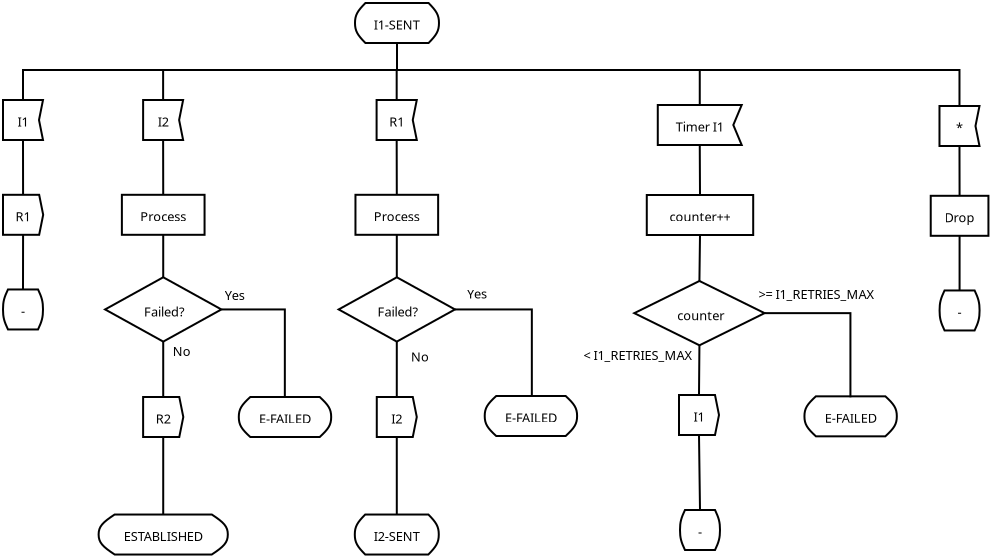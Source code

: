 <?xml version="1.0" encoding="UTF-8"?>
<dia:diagram xmlns:dia="http://www.lysator.liu.se/~alla/dia/"><dia:layer name="Background" visible="true"><dia:object type="SDL - State" version="0" id="O0"><dia:attribute name="obj_pos"><dia:point val="19.25,2.7"/></dia:attribute><dia:attribute name="obj_bb"><dia:rectangle val="19.201,2.65;23.5,4.75"/></dia:attribute><dia:attribute name="elem_corner"><dia:point val="19.25,2.7"/></dia:attribute><dia:attribute name="elem_width"><dia:real val="4.199"/></dia:attribute><dia:attribute name="elem_height"><dia:real val="2"/></dia:attribute><dia:attribute name="show_background"><dia:boolean val="true"/></dia:attribute><dia:attribute name="flip_horizontal"><dia:boolean val="false"/></dia:attribute><dia:attribute name="flip_vertical"><dia:boolean val="false"/></dia:attribute><dia:attribute name="padding"><dia:real val="0.354"/></dia:attribute><dia:attribute name="text"><dia:composite type="text"><dia:attribute name="string"><dia:string>#I1-SENT#</dia:string></dia:attribute><dia:attribute name="font"><dia:font family="sans" style="0" name="Courier"/></dia:attribute><dia:attribute name="height"><dia:real val="0.8"/></dia:attribute><dia:attribute name="pos"><dia:point val="21.35,3.95"/></dia:attribute><dia:attribute name="color"><dia:color val="#000000"/></dia:attribute><dia:attribute name="alignment"><dia:enum val="1"/></dia:attribute></dia:composite></dia:attribute></dia:object><dia:object type="SDL - Receive" version="0" id="O1"><dia:attribute name="obj_pos"><dia:point val="1.65,7.55"/></dia:attribute><dia:attribute name="obj_bb"><dia:rectangle val="1.6,7.5;3.711,9.6"/></dia:attribute><dia:attribute name="elem_corner"><dia:point val="1.65,7.55"/></dia:attribute><dia:attribute name="elem_width"><dia:real val="2"/></dia:attribute><dia:attribute name="elem_height"><dia:real val="2"/></dia:attribute><dia:attribute name="show_background"><dia:boolean val="true"/></dia:attribute><dia:attribute name="flip_horizontal"><dia:boolean val="false"/></dia:attribute><dia:attribute name="flip_vertical"><dia:boolean val="false"/></dia:attribute><dia:attribute name="padding"><dia:real val="0.354"/></dia:attribute><dia:attribute name="text"><dia:composite type="text"><dia:attribute name="string"><dia:string>#I1#</dia:string></dia:attribute><dia:attribute name="font"><dia:font family="sans" style="0" name="Courier"/></dia:attribute><dia:attribute name="height"><dia:real val="0.8"/></dia:attribute><dia:attribute name="pos"><dia:point val="2.65,8.8"/></dia:attribute><dia:attribute name="color"><dia:color val="#000000"/></dia:attribute><dia:attribute name="alignment"><dia:enum val="1"/></dia:attribute></dia:composite></dia:attribute></dia:object><dia:object type="SDL - Receive" version="0" id="O2"><dia:attribute name="obj_pos"><dia:point val="8.656,7.55"/></dia:attribute><dia:attribute name="obj_bb"><dia:rectangle val="8.606,7.5;10.717,9.6"/></dia:attribute><dia:attribute name="elem_corner"><dia:point val="8.656,7.55"/></dia:attribute><dia:attribute name="elem_width"><dia:real val="2"/></dia:attribute><dia:attribute name="elem_height"><dia:real val="2"/></dia:attribute><dia:attribute name="show_background"><dia:boolean val="true"/></dia:attribute><dia:attribute name="flip_horizontal"><dia:boolean val="false"/></dia:attribute><dia:attribute name="flip_vertical"><dia:boolean val="false"/></dia:attribute><dia:attribute name="padding"><dia:real val="0.354"/></dia:attribute><dia:attribute name="text"><dia:composite type="text"><dia:attribute name="string"><dia:string>#I2#</dia:string></dia:attribute><dia:attribute name="font"><dia:font family="sans" style="0" name="Courier"/></dia:attribute><dia:attribute name="height"><dia:real val="0.8"/></dia:attribute><dia:attribute name="pos"><dia:point val="9.656,8.8"/></dia:attribute><dia:attribute name="color"><dia:color val="#000000"/></dia:attribute><dia:attribute name="alignment"><dia:enum val="1"/></dia:attribute></dia:composite></dia:attribute></dia:object><dia:object type="SDL - Receive" version="0" id="O3"><dia:attribute name="obj_pos"><dia:point val="20.33,7.55"/></dia:attribute><dia:attribute name="obj_bb"><dia:rectangle val="20.28,7.5;22.4,9.6"/></dia:attribute><dia:attribute name="elem_corner"><dia:point val="20.33,7.55"/></dia:attribute><dia:attribute name="elem_width"><dia:real val="2.009"/></dia:attribute><dia:attribute name="elem_height"><dia:real val="2"/></dia:attribute><dia:attribute name="show_background"><dia:boolean val="true"/></dia:attribute><dia:attribute name="flip_horizontal"><dia:boolean val="false"/></dia:attribute><dia:attribute name="flip_vertical"><dia:boolean val="false"/></dia:attribute><dia:attribute name="padding"><dia:real val="0.354"/></dia:attribute><dia:attribute name="text"><dia:composite type="text"><dia:attribute name="string"><dia:string>#R1#</dia:string></dia:attribute><dia:attribute name="font"><dia:font family="sans" style="0" name="Courier"/></dia:attribute><dia:attribute name="height"><dia:real val="0.8"/></dia:attribute><dia:attribute name="pos"><dia:point val="21.334,8.8"/></dia:attribute><dia:attribute name="color"><dia:color val="#000000"/></dia:attribute><dia:attribute name="alignment"><dia:enum val="1"/></dia:attribute></dia:composite></dia:attribute></dia:object><dia:object type="SDL - Receive" version="0" id="O4"><dia:attribute name="obj_pos"><dia:point val="48.474,7.85"/></dia:attribute><dia:attribute name="obj_bb"><dia:rectangle val="48.423,7.8;50.535,9.9"/></dia:attribute><dia:attribute name="elem_corner"><dia:point val="48.474,7.85"/></dia:attribute><dia:attribute name="elem_width"><dia:real val="2"/></dia:attribute><dia:attribute name="elem_height"><dia:real val="2"/></dia:attribute><dia:attribute name="show_background"><dia:boolean val="true"/></dia:attribute><dia:attribute name="flip_horizontal"><dia:boolean val="false"/></dia:attribute><dia:attribute name="flip_vertical"><dia:boolean val="false"/></dia:attribute><dia:attribute name="padding"><dia:real val="0.354"/></dia:attribute><dia:attribute name="text"><dia:composite type="text"><dia:attribute name="string"><dia:string>#*#</dia:string></dia:attribute><dia:attribute name="font"><dia:font family="sans" style="0" name="Courier"/></dia:attribute><dia:attribute name="height"><dia:real val="0.8"/></dia:attribute><dia:attribute name="pos"><dia:point val="49.474,9.1"/></dia:attribute><dia:attribute name="color"><dia:color val="#000000"/></dia:attribute><dia:attribute name="alignment"><dia:enum val="1"/></dia:attribute></dia:composite></dia:attribute></dia:object><dia:object type="SDL - Receive" version="0" id="O5"><dia:attribute name="obj_pos"><dia:point val="34.389,7.8"/></dia:attribute><dia:attribute name="obj_bb"><dia:rectangle val="34.339,7.75;38.661,9.85"/></dia:attribute><dia:attribute name="elem_corner"><dia:point val="34.389,7.8"/></dia:attribute><dia:attribute name="elem_width"><dia:real val="4.196"/></dia:attribute><dia:attribute name="elem_height"><dia:real val="2"/></dia:attribute><dia:attribute name="show_background"><dia:boolean val="true"/></dia:attribute><dia:attribute name="flip_horizontal"><dia:boolean val="false"/></dia:attribute><dia:attribute name="flip_vertical"><dia:boolean val="false"/></dia:attribute><dia:attribute name="padding"><dia:real val="0.354"/></dia:attribute><dia:attribute name="text"><dia:composite type="text"><dia:attribute name="string"><dia:string>#Timer I1#</dia:string></dia:attribute><dia:attribute name="font"><dia:font family="sans" style="0" name="Courier"/></dia:attribute><dia:attribute name="height"><dia:real val="0.8"/></dia:attribute><dia:attribute name="pos"><dia:point val="36.488,9.05"/></dia:attribute><dia:attribute name="color"><dia:color val="#000000"/></dia:attribute><dia:attribute name="alignment"><dia:enum val="1"/></dia:attribute></dia:composite></dia:attribute></dia:object><dia:object type="SDL - Send" version="0" id="O6"><dia:attribute name="obj_pos"><dia:point val="1.65,12.29"/></dia:attribute><dia:attribute name="obj_bb"><dia:rectangle val="1.6,12.24;3.71,14.34"/></dia:attribute><dia:attribute name="elem_corner"><dia:point val="1.65,12.29"/></dia:attribute><dia:attribute name="elem_width"><dia:real val="2.009"/></dia:attribute><dia:attribute name="elem_height"><dia:real val="2"/></dia:attribute><dia:attribute name="show_background"><dia:boolean val="true"/></dia:attribute><dia:attribute name="flip_horizontal"><dia:boolean val="false"/></dia:attribute><dia:attribute name="flip_vertical"><dia:boolean val="false"/></dia:attribute><dia:attribute name="padding"><dia:real val="0.354"/></dia:attribute><dia:attribute name="text"><dia:composite type="text"><dia:attribute name="string"><dia:string>#R1#</dia:string></dia:attribute><dia:attribute name="font"><dia:font family="sans" style="0" name="Courier"/></dia:attribute><dia:attribute name="height"><dia:real val="0.8"/></dia:attribute><dia:attribute name="pos"><dia:point val="2.654,13.54"/></dia:attribute><dia:attribute name="color"><dia:color val="#000000"/></dia:attribute><dia:attribute name="alignment"><dia:enum val="1"/></dia:attribute></dia:composite></dia:attribute></dia:object><dia:object type="SDL - State" version="0" id="O7"><dia:attribute name="obj_pos"><dia:point val="1.65,17.022"/></dia:attribute><dia:attribute name="obj_bb"><dia:rectangle val="1.6,16.972;3.7,19.072"/></dia:attribute><dia:attribute name="elem_corner"><dia:point val="1.65,17.022"/></dia:attribute><dia:attribute name="elem_width"><dia:real val="2"/></dia:attribute><dia:attribute name="elem_height"><dia:real val="2"/></dia:attribute><dia:attribute name="show_background"><dia:boolean val="true"/></dia:attribute><dia:attribute name="flip_horizontal"><dia:boolean val="false"/></dia:attribute><dia:attribute name="flip_vertical"><dia:boolean val="false"/></dia:attribute><dia:attribute name="padding"><dia:real val="0.354"/></dia:attribute><dia:attribute name="text"><dia:composite type="text"><dia:attribute name="string"><dia:string>#-#</dia:string></dia:attribute><dia:attribute name="font"><dia:font family="sans" style="0" name="Courier"/></dia:attribute><dia:attribute name="height"><dia:real val="0.8"/></dia:attribute><dia:attribute name="pos"><dia:point val="2.65,18.272"/></dia:attribute><dia:attribute name="color"><dia:color val="#000000"/></dia:attribute><dia:attribute name="alignment"><dia:enum val="1"/></dia:attribute></dia:composite></dia:attribute></dia:object><dia:object type="SDL - Task" version="0" id="O8"><dia:attribute name="obj_pos"><dia:point val="7.594,12.29"/></dia:attribute><dia:attribute name="obj_bb"><dia:rectangle val="7.544,12.24;11.778,14.34"/></dia:attribute><dia:attribute name="elem_corner"><dia:point val="7.594,12.29"/></dia:attribute><dia:attribute name="elem_width"><dia:real val="4.134"/></dia:attribute><dia:attribute name="elem_height"><dia:real val="2"/></dia:attribute><dia:attribute name="show_background"><dia:boolean val="true"/></dia:attribute><dia:attribute name="flip_horizontal"><dia:boolean val="false"/></dia:attribute><dia:attribute name="flip_vertical"><dia:boolean val="false"/></dia:attribute><dia:attribute name="padding"><dia:real val="0.354"/></dia:attribute><dia:attribute name="text"><dia:composite type="text"><dia:attribute name="string"><dia:string>#Process#</dia:string></dia:attribute><dia:attribute name="font"><dia:font family="sans" style="0" name="Courier"/></dia:attribute><dia:attribute name="height"><dia:real val="0.8"/></dia:attribute><dia:attribute name="pos"><dia:point val="9.661,13.54"/></dia:attribute><dia:attribute name="color"><dia:color val="#000000"/></dia:attribute><dia:attribute name="alignment"><dia:enum val="1"/></dia:attribute></dia:composite></dia:attribute></dia:object><dia:object type="SDL - Decision" version="0" id="O9"><dia:attribute name="obj_pos"><dia:point val="6.754,16.415"/></dia:attribute><dia:attribute name="obj_bb"><dia:rectangle val="6.651,16.358;12.672,19.686"/></dia:attribute><dia:attribute name="elem_corner"><dia:point val="6.754,16.415"/></dia:attribute><dia:attribute name="elem_width"><dia:real val="5.814"/></dia:attribute><dia:attribute name="elem_height"><dia:real val="3.214"/></dia:attribute><dia:attribute name="show_background"><dia:boolean val="true"/></dia:attribute><dia:attribute name="flip_horizontal"><dia:boolean val="false"/></dia:attribute><dia:attribute name="flip_vertical"><dia:boolean val="false"/></dia:attribute><dia:attribute name="padding"><dia:real val="0.354"/></dia:attribute><dia:attribute name="text"><dia:composite type="text"><dia:attribute name="string"><dia:string>#Failed?#</dia:string></dia:attribute><dia:attribute name="font"><dia:font family="sans" style="0" name="Courier"/></dia:attribute><dia:attribute name="height"><dia:real val="0.8"/></dia:attribute><dia:attribute name="pos"><dia:point val="9.719,18.304"/></dia:attribute><dia:attribute name="color"><dia:color val="#000000"/></dia:attribute><dia:attribute name="alignment"><dia:enum val="1"/></dia:attribute></dia:composite></dia:attribute></dia:object><dia:object type="SDL - State" version="0" id="O10"><dia:attribute name="obj_pos"><dia:point val="13.484,22.4"/></dia:attribute><dia:attribute name="obj_bb"><dia:rectangle val="13.434,22.35;18.066,24.45"/></dia:attribute><dia:attribute name="elem_corner"><dia:point val="13.484,22.4"/></dia:attribute><dia:attribute name="elem_width"><dia:real val="4.531"/></dia:attribute><dia:attribute name="elem_height"><dia:real val="2"/></dia:attribute><dia:attribute name="show_background"><dia:boolean val="true"/></dia:attribute><dia:attribute name="flip_horizontal"><dia:boolean val="false"/></dia:attribute><dia:attribute name="flip_vertical"><dia:boolean val="false"/></dia:attribute><dia:attribute name="padding"><dia:real val="0.354"/></dia:attribute><dia:attribute name="text"><dia:composite type="text"><dia:attribute name="string"><dia:string>#E-FAILED#</dia:string></dia:attribute><dia:attribute name="font"><dia:font family="sans" style="0" name="Courier"/></dia:attribute><dia:attribute name="height"><dia:real val="0.8"/></dia:attribute><dia:attribute name="pos"><dia:point val="15.75,23.65"/></dia:attribute><dia:attribute name="color"><dia:color val="#000000"/></dia:attribute><dia:attribute name="alignment"><dia:enum val="1"/></dia:attribute></dia:composite></dia:attribute></dia:object><dia:object type="SDL - Send" version="0" id="O11"><dia:attribute name="obj_pos"><dia:point val="8.656,22.4"/></dia:attribute><dia:attribute name="obj_bb"><dia:rectangle val="8.606,22.35;10.716,24.45"/></dia:attribute><dia:attribute name="elem_corner"><dia:point val="8.656,22.4"/></dia:attribute><dia:attribute name="elem_width"><dia:real val="2.009"/></dia:attribute><dia:attribute name="elem_height"><dia:real val="2"/></dia:attribute><dia:attribute name="show_background"><dia:boolean val="true"/></dia:attribute><dia:attribute name="flip_horizontal"><dia:boolean val="false"/></dia:attribute><dia:attribute name="flip_vertical"><dia:boolean val="false"/></dia:attribute><dia:attribute name="padding"><dia:real val="0.354"/></dia:attribute><dia:attribute name="text"><dia:composite type="text"><dia:attribute name="string"><dia:string>#R2#</dia:string></dia:attribute><dia:attribute name="font"><dia:font family="sans" style="0" name="Courier"/></dia:attribute><dia:attribute name="height"><dia:real val="0.8"/></dia:attribute><dia:attribute name="pos"><dia:point val="9.661,23.65"/></dia:attribute><dia:attribute name="color"><dia:color val="#000000"/></dia:attribute><dia:attribute name="alignment"><dia:enum val="1"/></dia:attribute></dia:composite></dia:attribute></dia:object><dia:object type="SDL - State" version="0" id="O12"><dia:attribute name="obj_pos"><dia:point val="6.431,28.275"/></dia:attribute><dia:attribute name="obj_bb"><dia:rectangle val="6.381,28.225;12.941,30.325"/></dia:attribute><dia:attribute name="elem_corner"><dia:point val="6.431,28.275"/></dia:attribute><dia:attribute name="elem_width"><dia:real val="6.46"/></dia:attribute><dia:attribute name="elem_height"><dia:real val="2"/></dia:attribute><dia:attribute name="show_background"><dia:boolean val="true"/></dia:attribute><dia:attribute name="flip_horizontal"><dia:boolean val="false"/></dia:attribute><dia:attribute name="flip_vertical"><dia:boolean val="false"/></dia:attribute><dia:attribute name="padding"><dia:real val="0.354"/></dia:attribute><dia:attribute name="text"><dia:composite type="text"><dia:attribute name="string"><dia:string>#ESTABLISHED#</dia:string></dia:attribute><dia:attribute name="font"><dia:font family="sans" style="0" name="Courier"/></dia:attribute><dia:attribute name="height"><dia:real val="0.8"/></dia:attribute><dia:attribute name="pos"><dia:point val="9.661,29.525"/></dia:attribute><dia:attribute name="color"><dia:color val="#000000"/></dia:attribute><dia:attribute name="alignment"><dia:enum val="1"/></dia:attribute></dia:composite></dia:attribute></dia:object><dia:object type="SDL - Task" version="0" id="O13"><dia:attribute name="obj_pos"><dia:point val="19.273,12.29"/></dia:attribute><dia:attribute name="obj_bb"><dia:rectangle val="19.223,12.24;23.457,14.34"/></dia:attribute><dia:attribute name="elem_corner"><dia:point val="19.273,12.29"/></dia:attribute><dia:attribute name="elem_width"><dia:real val="4.134"/></dia:attribute><dia:attribute name="elem_height"><dia:real val="2"/></dia:attribute><dia:attribute name="show_background"><dia:boolean val="true"/></dia:attribute><dia:attribute name="flip_horizontal"><dia:boolean val="false"/></dia:attribute><dia:attribute name="flip_vertical"><dia:boolean val="false"/></dia:attribute><dia:attribute name="padding"><dia:real val="0.354"/></dia:attribute><dia:attribute name="text"><dia:composite type="text"><dia:attribute name="string"><dia:string>#Process#</dia:string></dia:attribute><dia:attribute name="font"><dia:font family="sans" style="0" name="Courier"/></dia:attribute><dia:attribute name="height"><dia:real val="0.8"/></dia:attribute><dia:attribute name="pos"><dia:point val="21.34,13.54"/></dia:attribute><dia:attribute name="color"><dia:color val="#000000"/></dia:attribute><dia:attribute name="alignment"><dia:enum val="1"/></dia:attribute></dia:composite></dia:attribute></dia:object><dia:object type="SDL - Decision" version="0" id="O14"><dia:attribute name="obj_pos"><dia:point val="18.433,16.415"/></dia:attribute><dia:attribute name="obj_bb"><dia:rectangle val="18.329,16.358;24.35,19.686"/></dia:attribute><dia:attribute name="elem_corner"><dia:point val="18.433,16.415"/></dia:attribute><dia:attribute name="elem_width"><dia:real val="5.814"/></dia:attribute><dia:attribute name="elem_height"><dia:real val="3.214"/></dia:attribute><dia:attribute name="show_background"><dia:boolean val="true"/></dia:attribute><dia:attribute name="flip_horizontal"><dia:boolean val="false"/></dia:attribute><dia:attribute name="flip_vertical"><dia:boolean val="false"/></dia:attribute><dia:attribute name="padding"><dia:real val="0.354"/></dia:attribute><dia:attribute name="text"><dia:composite type="text"><dia:attribute name="string"><dia:string>#Failed?#</dia:string></dia:attribute><dia:attribute name="font"><dia:font family="sans" style="0" name="Courier"/></dia:attribute><dia:attribute name="height"><dia:real val="0.8"/></dia:attribute><dia:attribute name="pos"><dia:point val="21.398,18.304"/></dia:attribute><dia:attribute name="color"><dia:color val="#000000"/></dia:attribute><dia:attribute name="alignment"><dia:enum val="1"/></dia:attribute></dia:composite></dia:attribute></dia:object><dia:object type="SDL - Send" version="0" id="O15"><dia:attribute name="obj_pos"><dia:point val="20.339,22.4"/></dia:attribute><dia:attribute name="obj_bb"><dia:rectangle val="20.289,22.35;22.39,24.45"/></dia:attribute><dia:attribute name="elem_corner"><dia:point val="20.339,22.4"/></dia:attribute><dia:attribute name="elem_width"><dia:real val="2"/></dia:attribute><dia:attribute name="elem_height"><dia:real val="2"/></dia:attribute><dia:attribute name="show_background"><dia:boolean val="true"/></dia:attribute><dia:attribute name="flip_horizontal"><dia:boolean val="false"/></dia:attribute><dia:attribute name="flip_vertical"><dia:boolean val="false"/></dia:attribute><dia:attribute name="padding"><dia:real val="0.354"/></dia:attribute><dia:attribute name="text"><dia:composite type="text"><dia:attribute name="string"><dia:string>#I2#</dia:string></dia:attribute><dia:attribute name="font"><dia:font family="sans" style="0" name="Courier"/></dia:attribute><dia:attribute name="height"><dia:real val="0.8"/></dia:attribute><dia:attribute name="pos"><dia:point val="21.339,23.65"/></dia:attribute><dia:attribute name="color"><dia:color val="#000000"/></dia:attribute><dia:attribute name="alignment"><dia:enum val="1"/></dia:attribute></dia:composite></dia:attribute></dia:object><dia:object type="SDL - State" version="0" id="O16"><dia:attribute name="obj_pos"><dia:point val="19.24,28.275"/></dia:attribute><dia:attribute name="obj_bb"><dia:rectangle val="19.19,28.225;23.489,30.325"/></dia:attribute><dia:attribute name="elem_corner"><dia:point val="19.24,28.275"/></dia:attribute><dia:attribute name="elem_width"><dia:real val="4.199"/></dia:attribute><dia:attribute name="elem_height"><dia:real val="2"/></dia:attribute><dia:attribute name="show_background"><dia:boolean val="true"/></dia:attribute><dia:attribute name="flip_horizontal"><dia:boolean val="false"/></dia:attribute><dia:attribute name="flip_vertical"><dia:boolean val="false"/></dia:attribute><dia:attribute name="padding"><dia:real val="0.354"/></dia:attribute><dia:attribute name="text"><dia:composite type="text"><dia:attribute name="string"><dia:string>#I2-SENT#</dia:string></dia:attribute><dia:attribute name="font"><dia:font family="sans" style="0" name="Courier"/></dia:attribute><dia:attribute name="height"><dia:real val="0.8"/></dia:attribute><dia:attribute name="pos"><dia:point val="21.34,29.525"/></dia:attribute><dia:attribute name="color"><dia:color val="#000000"/></dia:attribute><dia:attribute name="alignment"><dia:enum val="1"/></dia:attribute></dia:composite></dia:attribute></dia:object><dia:object type="SDL - State" version="0" id="O17"><dia:attribute name="obj_pos"><dia:point val="25.78,22.35"/></dia:attribute><dia:attribute name="obj_bb"><dia:rectangle val="25.73,22.3;30.361,24.4"/></dia:attribute><dia:attribute name="elem_corner"><dia:point val="25.78,22.35"/></dia:attribute><dia:attribute name="elem_width"><dia:real val="4.531"/></dia:attribute><dia:attribute name="elem_height"><dia:real val="2"/></dia:attribute><dia:attribute name="show_background"><dia:boolean val="true"/></dia:attribute><dia:attribute name="flip_horizontal"><dia:boolean val="false"/></dia:attribute><dia:attribute name="flip_vertical"><dia:boolean val="false"/></dia:attribute><dia:attribute name="padding"><dia:real val="0.354"/></dia:attribute><dia:attribute name="text"><dia:composite type="text"><dia:attribute name="string"><dia:string>#E-FAILED#</dia:string></dia:attribute><dia:attribute name="font"><dia:font family="sans" style="0" name="Courier"/></dia:attribute><dia:attribute name="height"><dia:real val="0.8"/></dia:attribute><dia:attribute name="pos"><dia:point val="28.046,23.6"/></dia:attribute><dia:attribute name="color"><dia:color val="#000000"/></dia:attribute><dia:attribute name="alignment"><dia:enum val="1"/></dia:attribute></dia:composite></dia:attribute></dia:object><dia:object type="SDL - Task" version="0" id="O18"><dia:attribute name="obj_pos"><dia:point val="48.037,12.34"/></dia:attribute><dia:attribute name="obj_bb"><dia:rectangle val="47.987,12.29;50.971,14.39"/></dia:attribute><dia:attribute name="elem_corner"><dia:point val="48.037,12.34"/></dia:attribute><dia:attribute name="elem_width"><dia:real val="2.884"/></dia:attribute><dia:attribute name="elem_height"><dia:real val="2"/></dia:attribute><dia:attribute name="show_background"><dia:boolean val="true"/></dia:attribute><dia:attribute name="flip_horizontal"><dia:boolean val="false"/></dia:attribute><dia:attribute name="flip_vertical"><dia:boolean val="false"/></dia:attribute><dia:attribute name="padding"><dia:real val="0.354"/></dia:attribute><dia:attribute name="text"><dia:composite type="text"><dia:attribute name="string"><dia:string>#Drop#</dia:string></dia:attribute><dia:attribute name="font"><dia:font family="sans" style="0" name="Courier"/></dia:attribute><dia:attribute name="height"><dia:real val="0.8"/></dia:attribute><dia:attribute name="pos"><dia:point val="49.479,13.59"/></dia:attribute><dia:attribute name="color"><dia:color val="#000000"/></dia:attribute><dia:attribute name="alignment"><dia:enum val="1"/></dia:attribute></dia:composite></dia:attribute></dia:object><dia:object type="SDL - State" version="0" id="O19"><dia:attribute name="obj_pos"><dia:point val="48.479,17.072"/></dia:attribute><dia:attribute name="obj_bb"><dia:rectangle val="48.429,17.022;50.529,19.122"/></dia:attribute><dia:attribute name="elem_corner"><dia:point val="48.479,17.072"/></dia:attribute><dia:attribute name="elem_width"><dia:real val="2"/></dia:attribute><dia:attribute name="elem_height"><dia:real val="2"/></dia:attribute><dia:attribute name="show_background"><dia:boolean val="true"/></dia:attribute><dia:attribute name="flip_horizontal"><dia:boolean val="false"/></dia:attribute><dia:attribute name="flip_vertical"><dia:boolean val="false"/></dia:attribute><dia:attribute name="padding"><dia:real val="0.354"/></dia:attribute><dia:attribute name="text"><dia:composite type="text"><dia:attribute name="string"><dia:string>#-#</dia:string></dia:attribute><dia:attribute name="font"><dia:font family="sans" style="0" name="Courier"/></dia:attribute><dia:attribute name="height"><dia:real val="0.8"/></dia:attribute><dia:attribute name="pos"><dia:point val="49.479,18.322"/></dia:attribute><dia:attribute name="color"><dia:color val="#000000"/></dia:attribute><dia:attribute name="alignment"><dia:enum val="1"/></dia:attribute></dia:composite></dia:attribute></dia:object><dia:object type="Standard - ZigZagLine" version="0" id="O20"><dia:attribute name="obj_pos"><dia:point val="21.35,4.7"/></dia:attribute><dia:attribute name="obj_bb"><dia:rectangle val="2.6,4.65;21.4,7.6"/></dia:attribute><dia:attribute name="orth_points"><dia:point val="21.35,4.7"/><dia:point val="21.35,6.05"/><dia:point val="2.65,6.05"/><dia:point val="2.65,7.55"/></dia:attribute><dia:attribute name="orth_orient"><dia:enum val="1"/><dia:enum val="0"/><dia:enum val="1"/></dia:attribute><dia:connections><dia:connection handle="0" to="O0" connection="1"/><dia:connection handle="1" to="O1" connection="0"/></dia:connections></dia:object><dia:object type="Standard - ZigZagLine" version="0" id="O21"><dia:attribute name="obj_pos"><dia:point val="21.35,4.7"/></dia:attribute><dia:attribute name="obj_bb"><dia:rectangle val="9.606,4.65;21.4,7.6"/></dia:attribute><dia:attribute name="orth_points"><dia:point val="21.35,4.7"/><dia:point val="21.35,6.05"/><dia:point val="9.656,6.05"/><dia:point val="9.656,7.55"/></dia:attribute><dia:attribute name="orth_orient"><dia:enum val="1"/><dia:enum val="0"/><dia:enum val="1"/></dia:attribute><dia:connections><dia:connection handle="0" to="O0" connection="1"/><dia:connection handle="1" to="O2" connection="0"/></dia:connections></dia:object><dia:object type="Standard - ZigZagLine" version="0" id="O22"><dia:attribute name="obj_pos"><dia:point val="21.35,4.7"/></dia:attribute><dia:attribute name="obj_bb"><dia:rectangle val="21.284,4.65;21.4,7.6"/></dia:attribute><dia:attribute name="orth_points"><dia:point val="21.35,4.7"/><dia:point val="21.35,6.05"/><dia:point val="21.334,6.05"/><dia:point val="21.334,7.55"/></dia:attribute><dia:attribute name="orth_orient"><dia:enum val="1"/><dia:enum val="0"/><dia:enum val="1"/></dia:attribute><dia:connections><dia:connection handle="0" to="O0" connection="1"/><dia:connection handle="1" to="O3" connection="0"/></dia:connections></dia:object><dia:object type="Standard - ZigZagLine" version="0" id="O23"><dia:attribute name="obj_pos"><dia:point val="21.35,4.7"/></dia:attribute><dia:attribute name="obj_bb"><dia:rectangle val="21.3,4.65;49.523,7.9"/></dia:attribute><dia:attribute name="orth_points"><dia:point val="21.35,4.7"/><dia:point val="21.35,6.05"/><dia:point val="49.474,6.05"/><dia:point val="49.474,7.85"/></dia:attribute><dia:attribute name="orth_orient"><dia:enum val="1"/><dia:enum val="0"/><dia:enum val="1"/></dia:attribute><dia:connections><dia:connection handle="0" to="O0" connection="1"/><dia:connection handle="1" to="O4" connection="0"/></dia:connections></dia:object><dia:object type="Standard - ZigZagLine" version="0" id="O24"><dia:attribute name="obj_pos"><dia:point val="21.35,4.7"/></dia:attribute><dia:attribute name="obj_bb"><dia:rectangle val="21.3,4.65;36.538,7.85"/></dia:attribute><dia:attribute name="orth_points"><dia:point val="21.35,4.7"/><dia:point val="21.35,6.05"/><dia:point val="36.488,6.05"/><dia:point val="36.488,7.8"/></dia:attribute><dia:attribute name="orth_orient"><dia:enum val="1"/><dia:enum val="0"/><dia:enum val="1"/></dia:attribute><dia:connections><dia:connection handle="0" to="O0" connection="1"/><dia:connection handle="1" to="O5" connection="0"/></dia:connections></dia:object><dia:object type="Standard - Line" version="0" id="O25"><dia:attribute name="obj_pos"><dia:point val="2.65,9.55"/></dia:attribute><dia:attribute name="obj_bb"><dia:rectangle val="2.6,9.5;2.705,12.34"/></dia:attribute><dia:attribute name="conn_endpoints"><dia:point val="2.65,9.55"/><dia:point val="2.654,12.29"/></dia:attribute><dia:attribute name="numcp"><dia:int val="1"/></dia:attribute><dia:connections><dia:connection handle="0" to="O1" connection="1"/><dia:connection handle="1" to="O6" connection="0"/></dia:connections></dia:object><dia:object type="Standard - Line" version="0" id="O26"><dia:attribute name="obj_pos"><dia:point val="2.654,14.29"/></dia:attribute><dia:attribute name="obj_bb"><dia:rectangle val="2.6,14.24;2.705,17.072"/></dia:attribute><dia:attribute name="conn_endpoints"><dia:point val="2.654,14.29"/><dia:point val="2.65,17.022"/></dia:attribute><dia:attribute name="numcp"><dia:int val="1"/></dia:attribute><dia:connections><dia:connection handle="0" to="O6" connection="1"/><dia:connection handle="1" to="O7" connection="0"/></dia:connections></dia:object><dia:object type="Standard - Line" version="0" id="O27"><dia:attribute name="obj_pos"><dia:point val="9.656,9.55"/></dia:attribute><dia:attribute name="obj_bb"><dia:rectangle val="9.606,9.5;9.711,12.34"/></dia:attribute><dia:attribute name="conn_endpoints"><dia:point val="9.656,9.55"/><dia:point val="9.661,12.29"/></dia:attribute><dia:attribute name="numcp"><dia:int val="1"/></dia:attribute><dia:connections><dia:connection handle="0" to="O2" connection="1"/><dia:connection handle="1" to="O8" connection="0"/></dia:connections></dia:object><dia:object type="Standard - Line" version="0" id="O28"><dia:attribute name="obj_pos"><dia:point val="9.661,14.29"/></dia:attribute><dia:attribute name="obj_bb"><dia:rectangle val="9.611,14.24;9.711,16.465"/></dia:attribute><dia:attribute name="conn_endpoints"><dia:point val="9.661,14.29"/><dia:point val="9.661,16.415"/></dia:attribute><dia:attribute name="numcp"><dia:int val="1"/></dia:attribute><dia:connections><dia:connection handle="0" to="O8" connection="1"/><dia:connection handle="1" to="O9" connection="0"/></dia:connections></dia:object><dia:object type="Standard - Line" version="0" id="O29"><dia:attribute name="obj_pos"><dia:point val="9.661,19.629"/></dia:attribute><dia:attribute name="obj_bb"><dia:rectangle val="9.611,19.579;9.711,22.45"/></dia:attribute><dia:attribute name="conn_endpoints"><dia:point val="9.661,19.629"/><dia:point val="9.661,22.4"/></dia:attribute><dia:attribute name="numcp"><dia:int val="1"/></dia:attribute><dia:connections><dia:connection handle="0" to="O9" connection="1"/><dia:connection handle="1" to="O11" connection="0"/></dia:connections></dia:object><dia:object type="Standard - Line" version="0" id="O30"><dia:attribute name="obj_pos"><dia:point val="9.661,24.4"/></dia:attribute><dia:attribute name="obj_bb"><dia:rectangle val="9.611,24.35;9.711,28.325"/></dia:attribute><dia:attribute name="conn_endpoints"><dia:point val="9.661,24.4"/><dia:point val="9.661,28.275"/></dia:attribute><dia:attribute name="numcp"><dia:int val="1"/></dia:attribute><dia:connections><dia:connection handle="0" to="O11" connection="1"/><dia:connection handle="1" to="O12" connection="0"/></dia:connections></dia:object><dia:object type="Standard - Line" version="0" id="O31"><dia:attribute name="obj_pos"><dia:point val="21.334,9.55"/></dia:attribute><dia:attribute name="obj_bb"><dia:rectangle val="21.284,9.5;21.39,12.34"/></dia:attribute><dia:attribute name="conn_endpoints"><dia:point val="21.334,9.55"/><dia:point val="21.34,12.29"/></dia:attribute><dia:attribute name="numcp"><dia:int val="1"/></dia:attribute><dia:connections><dia:connection handle="0" to="O3" connection="1"/><dia:connection handle="1" to="O13" connection="0"/></dia:connections></dia:object><dia:object type="Standard - Line" version="0" id="O32"><dia:attribute name="obj_pos"><dia:point val="21.34,14.29"/></dia:attribute><dia:attribute name="obj_bb"><dia:rectangle val="21.29,14.24;21.39,16.465"/></dia:attribute><dia:attribute name="conn_endpoints"><dia:point val="21.34,14.29"/><dia:point val="21.34,16.415"/></dia:attribute><dia:attribute name="numcp"><dia:int val="1"/></dia:attribute><dia:connections><dia:connection handle="0" to="O13" connection="1"/><dia:connection handle="1" to="O14" connection="0"/></dia:connections></dia:object><dia:object type="Standard - Line" version="0" id="O33"><dia:attribute name="obj_pos"><dia:point val="21.34,19.629"/></dia:attribute><dia:attribute name="obj_bb"><dia:rectangle val="21.289,19.579;21.39,22.45"/></dia:attribute><dia:attribute name="conn_endpoints"><dia:point val="21.34,19.629"/><dia:point val="21.339,22.4"/></dia:attribute><dia:attribute name="numcp"><dia:int val="1"/></dia:attribute><dia:connections><dia:connection handle="0" to="O14" connection="1"/><dia:connection handle="1" to="O15" connection="0"/></dia:connections></dia:object><dia:object type="Standard - Line" version="0" id="O34"><dia:attribute name="obj_pos"><dia:point val="21.339,24.4"/></dia:attribute><dia:attribute name="obj_bb"><dia:rectangle val="21.289,24.35;21.39,28.325"/></dia:attribute><dia:attribute name="conn_endpoints"><dia:point val="21.339,24.4"/><dia:point val="21.34,28.275"/></dia:attribute><dia:attribute name="numcp"><dia:int val="1"/></dia:attribute><dia:connections><dia:connection handle="0" to="O15" connection="1"/><dia:connection handle="1" to="O16" connection="0"/></dia:connections></dia:object><dia:object type="Standard - Line" version="0" id="O35"><dia:attribute name="obj_pos"><dia:point val="49.474,9.85"/></dia:attribute><dia:attribute name="obj_bb"><dia:rectangle val="49.423,9.8;49.529,12.39"/></dia:attribute><dia:attribute name="conn_endpoints"><dia:point val="49.474,9.85"/><dia:point val="49.479,12.34"/></dia:attribute><dia:attribute name="numcp"><dia:int val="1"/></dia:attribute><dia:connections><dia:connection handle="0" to="O4" connection="1"/><dia:connection handle="1" to="O18" connection="0"/></dia:connections></dia:object><dia:object type="Standard - Line" version="0" id="O36"><dia:attribute name="obj_pos"><dia:point val="49.479,14.34"/></dia:attribute><dia:attribute name="obj_bb"><dia:rectangle val="49.429,14.29;49.529,17.122"/></dia:attribute><dia:attribute name="conn_endpoints"><dia:point val="49.479,14.34"/><dia:point val="49.479,17.072"/></dia:attribute><dia:attribute name="numcp"><dia:int val="1"/></dia:attribute><dia:connections><dia:connection handle="0" to="O18" connection="1"/><dia:connection handle="1" to="O19" connection="0"/></dia:connections></dia:object><dia:object type="Standard - ZigZagLine" version="0" id="O37"><dia:attribute name="obj_pos"><dia:point val="12.568,18.022"/></dia:attribute><dia:attribute name="obj_bb"><dia:rectangle val="12.518,17.972;15.8,22.45"/></dia:attribute><dia:attribute name="orth_points"><dia:point val="12.568,18.022"/><dia:point val="15.742,18.022"/><dia:point val="15.742,22.4"/><dia:point val="15.75,22.4"/></dia:attribute><dia:attribute name="orth_orient"><dia:enum val="0"/><dia:enum val="1"/><dia:enum val="0"/></dia:attribute><dia:connections><dia:connection handle="0" to="O9" connection="2"/><dia:connection handle="1" to="O10" connection="0"/></dia:connections></dia:object><dia:object type="Standard - ZigZagLine" version="0" id="O38"><dia:attribute name="obj_pos"><dia:point val="24.247,18.022"/></dia:attribute><dia:attribute name="obj_bb"><dia:rectangle val="24.197,17.972;28.142,22.4"/></dia:attribute><dia:attribute name="orth_points"><dia:point val="24.247,18.022"/><dia:point val="28.092,18.022"/><dia:point val="28.092,22.35"/><dia:point val="28.046,22.35"/></dia:attribute><dia:attribute name="orth_orient"><dia:enum val="0"/><dia:enum val="1"/><dia:enum val="0"/></dia:attribute><dia:connections><dia:connection handle="0" to="O14" connection="2"/><dia:connection handle="1" to="O17" connection="0"/></dia:connections></dia:object><dia:object type="Standard - Text" version="0" id="O39"><dia:attribute name="obj_pos"><dia:point val="10.142,20.35"/></dia:attribute><dia:attribute name="obj_bb"><dia:rectangle val="10.121,19.679;10.992,20.742"/></dia:attribute><dia:attribute name="text"><dia:composite type="text"><dia:attribute name="string"><dia:string>#No#</dia:string></dia:attribute><dia:attribute name="font"><dia:font family="sans" style="0" name="Courier"/></dia:attribute><dia:attribute name="height"><dia:real val="0.8"/></dia:attribute><dia:attribute name="pos"><dia:point val="10.142,20.35"/></dia:attribute><dia:attribute name="color"><dia:color val="#000000"/></dia:attribute><dia:attribute name="alignment"><dia:enum val="0"/></dia:attribute></dia:composite></dia:attribute></dia:object><dia:object type="Standard - Text" version="0" id="O40"><dia:attribute name="obj_pos"><dia:point val="22.052,20.63"/></dia:attribute><dia:attribute name="obj_bb"><dia:rectangle val="22.052,19.98;22.902,20.98"/></dia:attribute><dia:attribute name="text"><dia:composite type="text"><dia:attribute name="string"><dia:string>#No#</dia:string></dia:attribute><dia:attribute name="font"><dia:font family="sans" style="0" name="Courier"/></dia:attribute><dia:attribute name="height"><dia:real val="0.8"/></dia:attribute><dia:attribute name="pos"><dia:point val="22.052,20.63"/></dia:attribute><dia:attribute name="color"><dia:color val="#000000"/></dia:attribute><dia:attribute name="alignment"><dia:enum val="0"/></dia:attribute></dia:composite></dia:attribute></dia:object><dia:object type="Standard - Text" version="0" id="O41"><dia:attribute name="obj_pos"><dia:point val="12.742,17.55"/></dia:attribute><dia:attribute name="obj_bb"><dia:rectangle val="12.721,16.879;13.742,17.942"/></dia:attribute><dia:attribute name="text"><dia:composite type="text"><dia:attribute name="string"><dia:string>#Yes#</dia:string></dia:attribute><dia:attribute name="font"><dia:font family="sans" style="0" name="Courier"/></dia:attribute><dia:attribute name="height"><dia:real val="0.8"/></dia:attribute><dia:attribute name="pos"><dia:point val="12.742,17.55"/></dia:attribute><dia:attribute name="color"><dia:color val="#000000"/></dia:attribute><dia:attribute name="alignment"><dia:enum val="0"/></dia:attribute></dia:composite></dia:attribute></dia:object><dia:object type="Standard - Text" version="0" id="O42"><dia:attribute name="obj_pos"><dia:point val="24.852,17.48"/></dia:attribute><dia:attribute name="obj_bb"><dia:rectangle val="24.852,16.83;25.852,17.83"/></dia:attribute><dia:attribute name="text"><dia:composite type="text"><dia:attribute name="string"><dia:string>#Yes#</dia:string></dia:attribute><dia:attribute name="font"><dia:font family="sans" style="0" name="Courier"/></dia:attribute><dia:attribute name="height"><dia:real val="0.8"/></dia:attribute><dia:attribute name="pos"><dia:point val="24.852,17.48"/></dia:attribute><dia:attribute name="color"><dia:color val="#000000"/></dia:attribute><dia:attribute name="alignment"><dia:enum val="0"/></dia:attribute></dia:composite></dia:attribute></dia:object><dia:object type="SDL - Task" version="0" id="O43"><dia:attribute name="obj_pos"><dia:point val="33.839,12.3"/></dia:attribute><dia:attribute name="obj_bb"><dia:rectangle val="33.789,12.25;39.211,14.35"/></dia:attribute><dia:attribute name="elem_corner"><dia:point val="33.839,12.3"/></dia:attribute><dia:attribute name="elem_width"><dia:real val="5.321"/></dia:attribute><dia:attribute name="elem_height"><dia:real val="2"/></dia:attribute><dia:attribute name="show_background"><dia:boolean val="true"/></dia:attribute><dia:attribute name="flip_horizontal"><dia:boolean val="false"/></dia:attribute><dia:attribute name="flip_vertical"><dia:boolean val="false"/></dia:attribute><dia:attribute name="padding"><dia:real val="0.354"/></dia:attribute><dia:attribute name="text"><dia:composite type="text"><dia:attribute name="string"><dia:string>#counter++#</dia:string></dia:attribute><dia:attribute name="font"><dia:font family="sans" style="0" name="Courier"/></dia:attribute><dia:attribute name="height"><dia:real val="0.8"/></dia:attribute><dia:attribute name="pos"><dia:point val="36.5,13.55"/></dia:attribute><dia:attribute name="color"><dia:color val="#000000"/></dia:attribute><dia:attribute name="alignment"><dia:enum val="1"/></dia:attribute></dia:composite></dia:attribute></dia:object><dia:object type="SDL - Send" version="0" id="O44"><dia:attribute name="obj_pos"><dia:point val="35.45,22.3"/></dia:attribute><dia:attribute name="obj_bb"><dia:rectangle val="35.4,22.25;37.501,24.35"/></dia:attribute><dia:attribute name="elem_corner"><dia:point val="35.45,22.3"/></dia:attribute><dia:attribute name="elem_width"><dia:real val="2"/></dia:attribute><dia:attribute name="elem_height"><dia:real val="2"/></dia:attribute><dia:attribute name="show_background"><dia:boolean val="true"/></dia:attribute><dia:attribute name="flip_horizontal"><dia:boolean val="false"/></dia:attribute><dia:attribute name="flip_vertical"><dia:boolean val="false"/></dia:attribute><dia:attribute name="padding"><dia:real val="0.354"/></dia:attribute><dia:attribute name="text"><dia:composite type="text"><dia:attribute name="string"><dia:string>#I1#</dia:string></dia:attribute><dia:attribute name="font"><dia:font family="sans" style="0" name="Courier"/></dia:attribute><dia:attribute name="height"><dia:real val="0.8"/></dia:attribute><dia:attribute name="pos"><dia:point val="36.45,23.55"/></dia:attribute><dia:attribute name="color"><dia:color val="#000000"/></dia:attribute><dia:attribute name="alignment"><dia:enum val="1"/></dia:attribute></dia:composite></dia:attribute></dia:object><dia:object type="SDL - State" version="0" id="O45"><dia:attribute name="obj_pos"><dia:point val="35.5,28.05"/></dia:attribute><dia:attribute name="obj_bb"><dia:rectangle val="35.45,28;37.55,30.1"/></dia:attribute><dia:attribute name="elem_corner"><dia:point val="35.5,28.05"/></dia:attribute><dia:attribute name="elem_width"><dia:real val="2"/></dia:attribute><dia:attribute name="elem_height"><dia:real val="2"/></dia:attribute><dia:attribute name="show_background"><dia:boolean val="true"/></dia:attribute><dia:attribute name="flip_horizontal"><dia:boolean val="false"/></dia:attribute><dia:attribute name="flip_vertical"><dia:boolean val="false"/></dia:attribute><dia:attribute name="padding"><dia:real val="0.354"/></dia:attribute><dia:attribute name="text"><dia:composite type="text"><dia:attribute name="string"><dia:string>#-#</dia:string></dia:attribute><dia:attribute name="font"><dia:font family="sans" style="0" name="Courier"/></dia:attribute><dia:attribute name="height"><dia:real val="0.8"/></dia:attribute><dia:attribute name="pos"><dia:point val="36.5,29.3"/></dia:attribute><dia:attribute name="color"><dia:color val="#000000"/></dia:attribute><dia:attribute name="alignment"><dia:enum val="1"/></dia:attribute></dia:composite></dia:attribute></dia:object><dia:object type="SDL - State" version="0" id="O46"><dia:attribute name="obj_pos"><dia:point val="41.766,22.365"/></dia:attribute><dia:attribute name="obj_bb"><dia:rectangle val="41.716,22.315;46.347,24.415"/></dia:attribute><dia:attribute name="elem_corner"><dia:point val="41.766,22.365"/></dia:attribute><dia:attribute name="elem_width"><dia:real val="4.531"/></dia:attribute><dia:attribute name="elem_height"><dia:real val="2"/></dia:attribute><dia:attribute name="show_background"><dia:boolean val="true"/></dia:attribute><dia:attribute name="flip_horizontal"><dia:boolean val="false"/></dia:attribute><dia:attribute name="flip_vertical"><dia:boolean val="false"/></dia:attribute><dia:attribute name="padding"><dia:real val="0.354"/></dia:attribute><dia:attribute name="text"><dia:composite type="text"><dia:attribute name="string"><dia:string>#E-FAILED#</dia:string></dia:attribute><dia:attribute name="font"><dia:font family="sans" style="0" name="Courier"/></dia:attribute><dia:attribute name="height"><dia:real val="0.8"/></dia:attribute><dia:attribute name="pos"><dia:point val="44.032,23.615"/></dia:attribute><dia:attribute name="color"><dia:color val="#000000"/></dia:attribute><dia:attribute name="alignment"><dia:enum val="1"/></dia:attribute></dia:composite></dia:attribute></dia:object><dia:object type="Standard - Line" version="0" id="O47"><dia:attribute name="obj_pos"><dia:point val="36.488,9.8"/></dia:attribute><dia:attribute name="obj_bb"><dia:rectangle val="36.437,9.75;36.55,12.35"/></dia:attribute><dia:attribute name="conn_endpoints"><dia:point val="36.488,9.8"/><dia:point val="36.5,12.3"/></dia:attribute><dia:attribute name="numcp"><dia:int val="1"/></dia:attribute><dia:connections><dia:connection handle="0" to="O5" connection="1"/><dia:connection handle="1" to="O43" connection="0"/></dia:connections></dia:object><dia:object type="Standard - Line" version="0" id="O48"><dia:attribute name="obj_pos"><dia:point val="36.5,14.3"/></dia:attribute><dia:attribute name="obj_bb"><dia:rectangle val="36.42,14.249;36.551,16.651"/></dia:attribute><dia:attribute name="conn_endpoints"><dia:point val="36.5,14.3"/><dia:point val="36.471,16.6"/></dia:attribute><dia:attribute name="numcp"><dia:int val="1"/></dia:attribute><dia:connections><dia:connection handle="0" to="O43" connection="1"/><dia:connection handle="1" to="O52" connection="0"/></dia:connections></dia:object><dia:object type="Standard - Line" version="0" id="O49"><dia:attribute name="obj_pos"><dia:point val="36.471,19.814"/></dia:attribute><dia:attribute name="obj_bb"><dia:rectangle val="36.399,19.764;36.522,22.35"/></dia:attribute><dia:attribute name="conn_endpoints"><dia:point val="36.471,19.814"/><dia:point val="36.45,22.3"/></dia:attribute><dia:attribute name="numcp"><dia:int val="1"/></dia:attribute><dia:connections><dia:connection handle="0" to="O52" connection="1"/><dia:connection handle="1" to="O44" connection="0"/></dia:connections></dia:object><dia:object type="Standard - Line" version="0" id="O50"><dia:attribute name="obj_pos"><dia:point val="36.45,24.3"/></dia:attribute><dia:attribute name="obj_bb"><dia:rectangle val="36.399,24.249;36.551,28.101"/></dia:attribute><dia:attribute name="conn_endpoints"><dia:point val="36.45,24.3"/><dia:point val="36.5,28.05"/></dia:attribute><dia:attribute name="numcp"><dia:int val="1"/></dia:attribute><dia:connections><dia:connection handle="0" to="O44" connection="1"/><dia:connection handle="1" to="O45" connection="0"/></dia:connections></dia:object><dia:object type="Standard - ZigZagLine" version="0" id="O51"><dia:attribute name="obj_pos"><dia:point val="39.728,18.207"/></dia:attribute><dia:attribute name="obj_bb"><dia:rectangle val="39.678,18.157;44.082,22.415"/></dia:attribute><dia:attribute name="orth_points"><dia:point val="39.728,18.207"/><dia:point val="44.021,18.207"/><dia:point val="44.021,22.365"/><dia:point val="44.032,22.365"/></dia:attribute><dia:attribute name="orth_orient"><dia:enum val="0"/><dia:enum val="1"/><dia:enum val="0"/></dia:attribute><dia:connections><dia:connection handle="0" to="O52" connection="2"/><dia:connection handle="1" to="O46" connection="0"/></dia:connections></dia:object><dia:object type="SDL - Decision" version="0" id="O52"><dia:attribute name="obj_pos"><dia:point val="33.214,16.6"/></dia:attribute><dia:attribute name="obj_bb"><dia:rectangle val="33.101,16.544;39.841,19.87"/></dia:attribute><dia:attribute name="elem_corner"><dia:point val="33.214,16.6"/></dia:attribute><dia:attribute name="elem_width"><dia:real val="6.514"/></dia:attribute><dia:attribute name="elem_height"><dia:real val="3.214"/></dia:attribute><dia:attribute name="show_background"><dia:boolean val="true"/></dia:attribute><dia:attribute name="flip_horizontal"><dia:boolean val="false"/></dia:attribute><dia:attribute name="flip_vertical"><dia:boolean val="false"/></dia:attribute><dia:attribute name="padding"><dia:real val="0.354"/></dia:attribute><dia:attribute name="text"><dia:composite type="text"><dia:attribute name="string"><dia:string>#counter#</dia:string></dia:attribute><dia:attribute name="font"><dia:font family="sans" style="0" name="Courier"/></dia:attribute><dia:attribute name="height"><dia:real val="0.8"/></dia:attribute><dia:attribute name="pos"><dia:point val="36.536,18.489"/></dia:attribute><dia:attribute name="color"><dia:color val="#000000"/></dia:attribute><dia:attribute name="alignment"><dia:enum val="1"/></dia:attribute></dia:composite></dia:attribute></dia:object><dia:object type="Standard - Text" version="0" id="O53"><dia:attribute name="obj_pos"><dia:point val="30.671,20.55"/></dia:attribute><dia:attribute name="obj_bb"><dia:rectangle val="30.671,19.879;36.392,20.942"/></dia:attribute><dia:attribute name="text"><dia:composite type="text"><dia:attribute name="string"><dia:string>#&lt; I1_RETRIES_MAX#</dia:string></dia:attribute><dia:attribute name="font"><dia:font family="sans" style="0" name="Courier"/></dia:attribute><dia:attribute name="height"><dia:real val="0.8"/></dia:attribute><dia:attribute name="pos"><dia:point val="30.671,20.55"/></dia:attribute><dia:attribute name="color"><dia:color val="#000000"/></dia:attribute><dia:attribute name="alignment"><dia:enum val="0"/></dia:attribute></dia:composite></dia:attribute></dia:object><dia:object type="Standard - Text" version="0" id="O54"><dia:attribute name="obj_pos"><dia:point val="39.421,17.5"/></dia:attribute><dia:attribute name="obj_bb"><dia:rectangle val="39.421,16.829;45.642,17.892"/></dia:attribute><dia:attribute name="text"><dia:composite type="text"><dia:attribute name="string"><dia:string>#&gt;= I1_RETRIES_MAX#</dia:string></dia:attribute><dia:attribute name="font"><dia:font family="sans" style="0" name="Courier"/></dia:attribute><dia:attribute name="height"><dia:real val="0.8"/></dia:attribute><dia:attribute name="pos"><dia:point val="39.421,17.5"/></dia:attribute><dia:attribute name="color"><dia:color val="#000000"/></dia:attribute><dia:attribute name="alignment"><dia:enum val="0"/></dia:attribute></dia:composite></dia:attribute></dia:object></dia:layer></dia:diagram>
